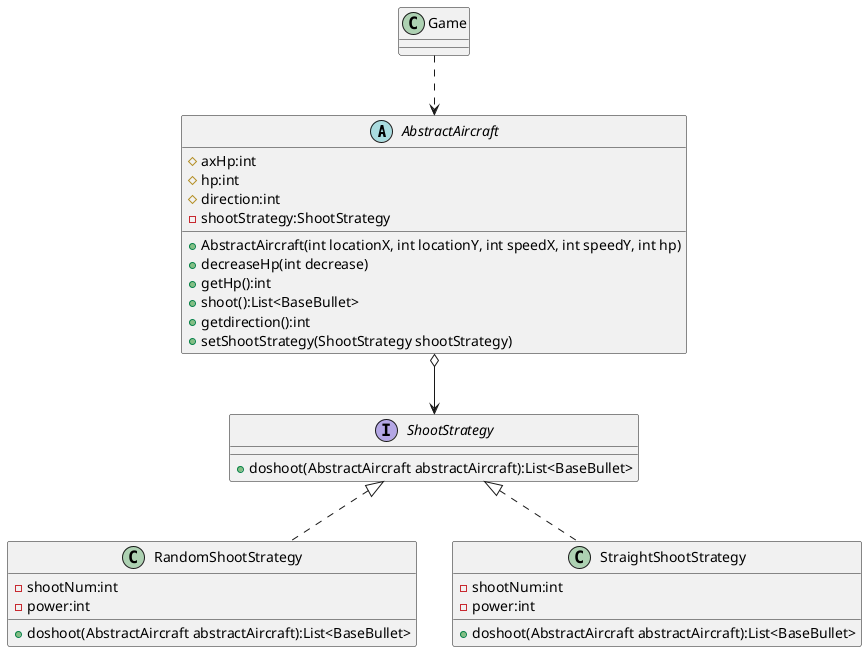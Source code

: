 @startuml
'https://plantuml.com/class-diagram

abstract class AbstractAircraft
{
	# axHp:int
    # hp:int
    # direction:int
    - shootStrategy:ShootStrategy
    + AbstractAircraft(int locationX, int locationY, int speedX, int speedY, int hp)
    + decreaseHp(int decrease)
    + getHp():int
    + shoot():List<BaseBullet>
    + getdirection():int
    + setShootStrategy(ShootStrategy shootStrategy)
 }


interface ShootStrategy
{
  +doshoot(AbstractAircraft abstractAircraft):List<BaseBullet>
}

class RandomShootStrategy
{
  -shootNum:int
  -power:int
  +doshoot(AbstractAircraft abstractAircraft):List<BaseBullet>
}

class StraightShootStrategy
{
  -shootNum:int
  -power:int
  +doshoot(AbstractAircraft abstractAircraft):List<BaseBullet>
}

class Game{
}

Game ..> AbstractAircraft
AbstractAircraft o-down-> ShootStrategy
StraightShootStrategy .up.|> ShootStrategy
RandomShootStrategy .up.|> ShootStrategy


@enduml